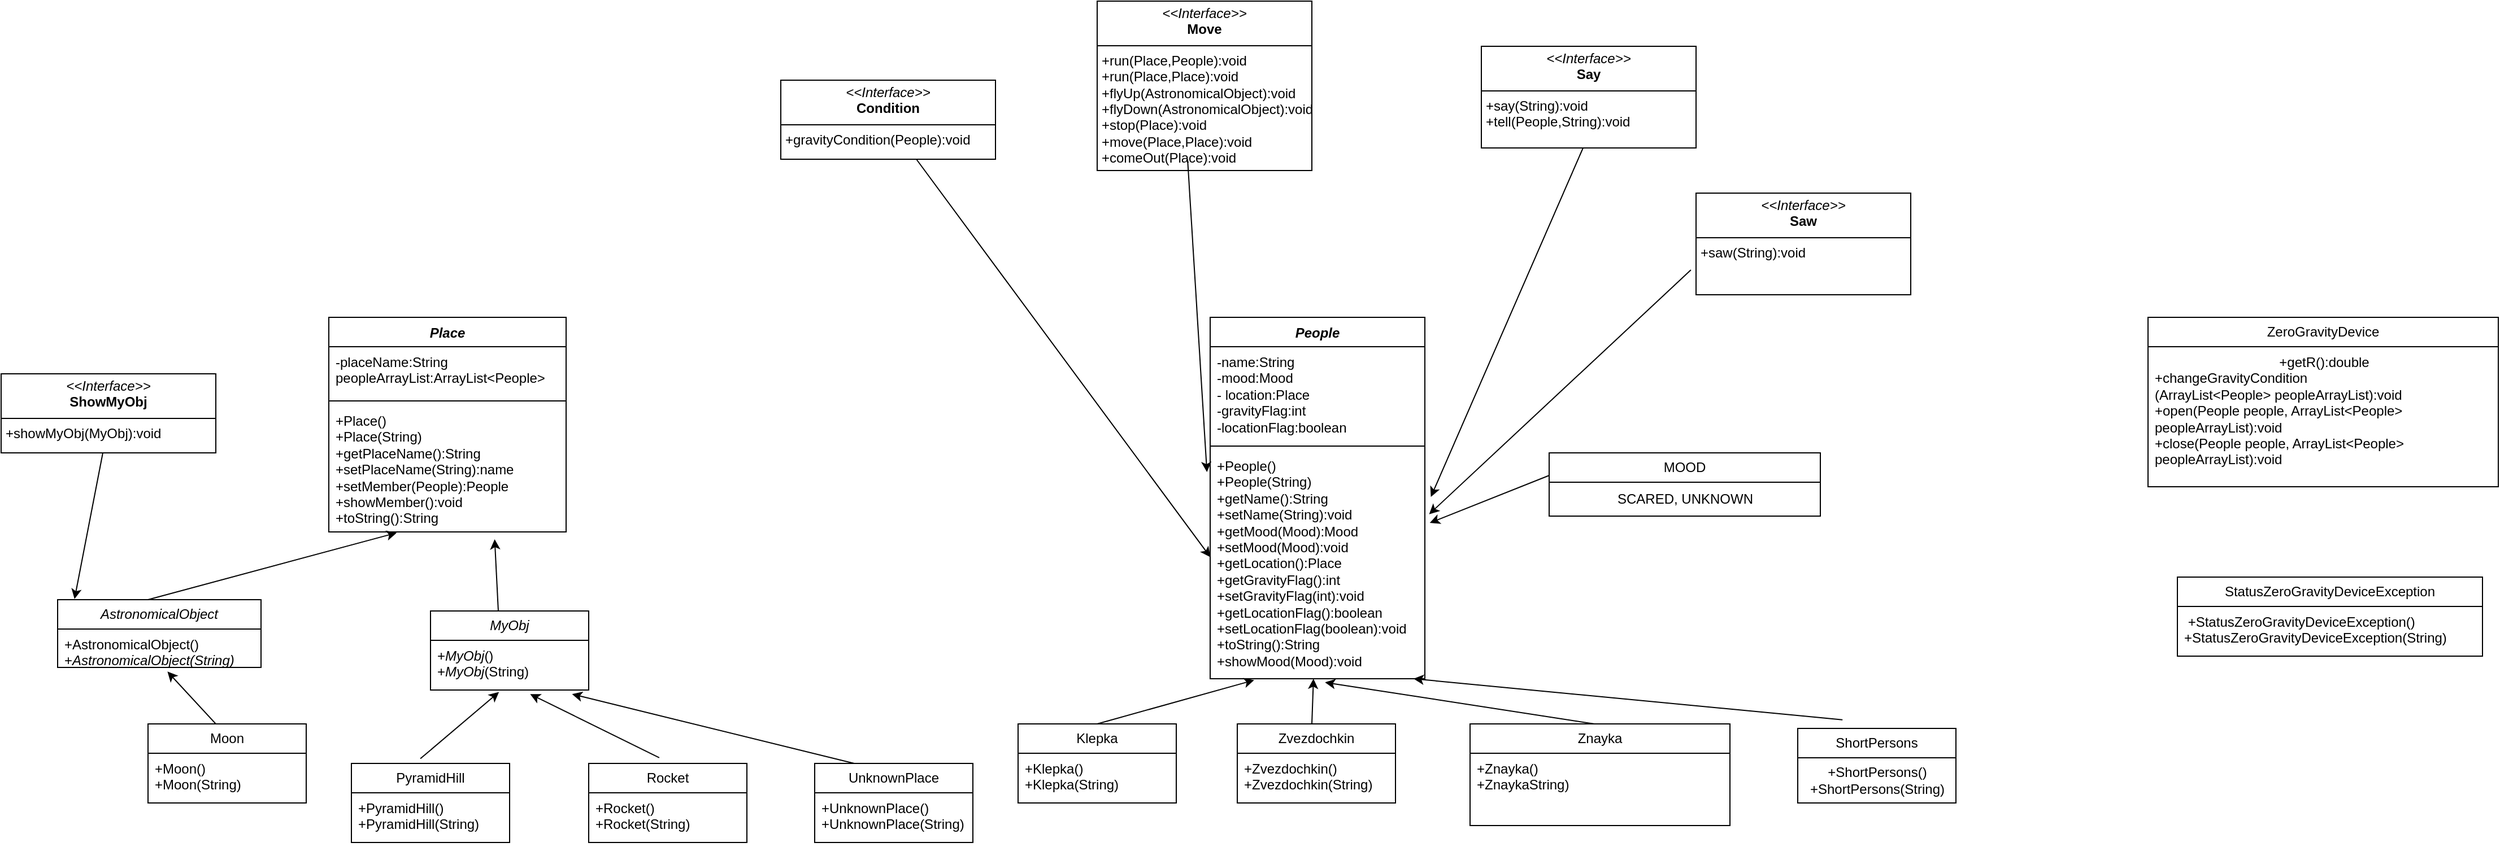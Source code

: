 <mxfile version="25.0.3">
  <diagram id="C5RBs43oDa-KdzZeNtuy" name="Page-1">
    <mxGraphModel dx="1801" dy="1652" grid="1" gridSize="10" guides="1" tooltips="1" connect="1" arrows="1" fold="1" page="1" pageScale="1" pageWidth="827" pageHeight="1169" math="0" shadow="0">
      <root>
        <mxCell id="WIyWlLk6GJQsqaUBKTNV-0" />
        <mxCell id="WIyWlLk6GJQsqaUBKTNV-1" parent="WIyWlLk6GJQsqaUBKTNV-0" />
        <mxCell id="qqMjI8lRrYb-x9k9qRwa-0" value="&lt;i&gt;People&lt;/i&gt;" style="swimlane;fontStyle=1;align=center;verticalAlign=top;childLayout=stackLayout;horizontal=1;startSize=26;horizontalStack=0;resizeParent=1;resizeParentMax=0;resizeLast=0;collapsible=1;marginBottom=0;whiteSpace=wrap;html=1;" parent="WIyWlLk6GJQsqaUBKTNV-1" vertex="1">
          <mxGeometry x="250" y="190" width="190" height="320" as="geometry" />
        </mxCell>
        <mxCell id="qqMjI8lRrYb-x9k9qRwa-1" value="-name:String&lt;div&gt;-mood:Mood&lt;/div&gt;&lt;div&gt;- location:Place&lt;/div&gt;&lt;div&gt;-gravityFlag:int&lt;/div&gt;&lt;div&gt;-locationFlag:boolean&lt;/div&gt;" style="text;strokeColor=none;fillColor=none;align=left;verticalAlign=top;spacingLeft=4;spacingRight=4;overflow=hidden;rotatable=0;points=[[0,0.5],[1,0.5]];portConstraint=eastwest;whiteSpace=wrap;html=1;" parent="qqMjI8lRrYb-x9k9qRwa-0" vertex="1">
          <mxGeometry y="26" width="190" height="84" as="geometry" />
        </mxCell>
        <mxCell id="qqMjI8lRrYb-x9k9qRwa-2" value="" style="line;strokeWidth=1;fillColor=none;align=left;verticalAlign=middle;spacingTop=-1;spacingLeft=3;spacingRight=3;rotatable=0;labelPosition=right;points=[];portConstraint=eastwest;strokeColor=inherit;" parent="qqMjI8lRrYb-x9k9qRwa-0" vertex="1">
          <mxGeometry y="110" width="190" height="8" as="geometry" />
        </mxCell>
        <mxCell id="qqMjI8lRrYb-x9k9qRwa-3" value="+People()&lt;div&gt;+People(String)&lt;/div&gt;&lt;div&gt;+getName():String&lt;/div&gt;&lt;div&gt;+setName(String):void&lt;/div&gt;&lt;div&gt;+getMood(Mood):Mood&lt;/div&gt;&lt;div&gt;+setMood(Mood):void&lt;/div&gt;&lt;div&gt;+getLocation():Place&lt;/div&gt;&lt;div&gt;+getGravityFlag():int&lt;/div&gt;&lt;div&gt;+setGravityFlag(int):void&lt;/div&gt;&lt;div&gt;+getLocationFlag():boolean&lt;/div&gt;&lt;div&gt;+setLocationFlag(boolean):void&lt;/div&gt;&lt;div&gt;+toString():String&lt;/div&gt;&lt;div&gt;+showMood(Mood):void&lt;/div&gt;" style="text;strokeColor=none;fillColor=none;align=left;verticalAlign=top;spacingLeft=4;spacingRight=4;overflow=hidden;rotatable=0;points=[[0,0.5],[1,0.5]];portConstraint=eastwest;whiteSpace=wrap;html=1;" parent="qqMjI8lRrYb-x9k9qRwa-0" vertex="1">
          <mxGeometry y="118" width="190" height="202" as="geometry" />
        </mxCell>
        <mxCell id="qqMjI8lRrYb-x9k9qRwa-16" value="" style="endArrow=classic;html=1;rounded=0;" parent="qqMjI8lRrYb-x9k9qRwa-0" target="qqMjI8lRrYb-x9k9qRwa-3" edge="1">
          <mxGeometry width="50" height="50" relative="1" as="geometry">
            <mxPoint x="90" y="360" as="sourcePoint" />
            <mxPoint x="140" y="310" as="targetPoint" />
          </mxGeometry>
        </mxCell>
        <mxCell id="qqMjI8lRrYb-x9k9qRwa-4" value="Klepka" style="swimlane;fontStyle=0;childLayout=stackLayout;horizontal=1;startSize=26;fillColor=none;horizontalStack=0;resizeParent=1;resizeParentMax=0;resizeLast=0;collapsible=1;marginBottom=0;whiteSpace=wrap;html=1;" parent="WIyWlLk6GJQsqaUBKTNV-1" vertex="1">
          <mxGeometry x="80" y="550" width="140" height="70" as="geometry" />
        </mxCell>
        <mxCell id="qqMjI8lRrYb-x9k9qRwa-6" value="+Klepka()&lt;div&gt;+Klepka(String)&lt;/div&gt;" style="text;strokeColor=none;fillColor=none;align=left;verticalAlign=top;spacingLeft=4;spacingRight=4;overflow=hidden;rotatable=0;points=[[0,0.5],[1,0.5]];portConstraint=eastwest;whiteSpace=wrap;html=1;" parent="qqMjI8lRrYb-x9k9qRwa-4" vertex="1">
          <mxGeometry y="26" width="140" height="44" as="geometry" />
        </mxCell>
        <mxCell id="qqMjI8lRrYb-x9k9qRwa-8" value="Zvezdochkin" style="swimlane;fontStyle=0;childLayout=stackLayout;horizontal=1;startSize=26;fillColor=none;horizontalStack=0;resizeParent=1;resizeParentMax=0;resizeLast=0;collapsible=1;marginBottom=0;whiteSpace=wrap;html=1;" parent="WIyWlLk6GJQsqaUBKTNV-1" vertex="1">
          <mxGeometry x="274" y="550" width="140" height="70" as="geometry" />
        </mxCell>
        <mxCell id="qqMjI8lRrYb-x9k9qRwa-9" value="+&lt;span style=&quot;text-align: center;&quot;&gt;Zvezdochkin&lt;/span&gt;()&lt;div&gt;+&lt;span style=&quot;text-align: center;&quot;&gt;Zvezdochkin&lt;/span&gt;(String)&lt;/div&gt;" style="text;strokeColor=none;fillColor=none;align=left;verticalAlign=top;spacingLeft=4;spacingRight=4;overflow=hidden;rotatable=0;points=[[0,0.5],[1,0.5]];portConstraint=eastwest;whiteSpace=wrap;html=1;" parent="qqMjI8lRrYb-x9k9qRwa-8" vertex="1">
          <mxGeometry y="26" width="140" height="44" as="geometry" />
        </mxCell>
        <mxCell id="qqMjI8lRrYb-x9k9qRwa-11" value="Znayka" style="swimlane;fontStyle=0;childLayout=stackLayout;horizontal=1;startSize=26;fillColor=none;horizontalStack=0;resizeParent=1;resizeParentMax=0;resizeLast=0;collapsible=1;marginBottom=0;whiteSpace=wrap;html=1;" parent="WIyWlLk6GJQsqaUBKTNV-1" vertex="1">
          <mxGeometry x="480" y="550" width="230" height="90" as="geometry" />
        </mxCell>
        <mxCell id="qqMjI8lRrYb-x9k9qRwa-12" value="+&lt;span style=&quot;text-align: center;&quot;&gt;Znayka&lt;/span&gt;()&lt;div&gt;+&lt;span style=&quot;text-align: center;&quot;&gt;Znayka&lt;/span&gt;String)&lt;/div&gt;&lt;div&gt;&lt;br&gt;&lt;/div&gt;" style="text;strokeColor=none;fillColor=none;align=left;verticalAlign=top;spacingLeft=4;spacingRight=4;overflow=hidden;rotatable=0;points=[[0,0.5],[1,0.5]];portConstraint=eastwest;whiteSpace=wrap;html=1;" parent="qqMjI8lRrYb-x9k9qRwa-11" vertex="1">
          <mxGeometry y="26" width="230" height="64" as="geometry" />
        </mxCell>
        <mxCell id="qqMjI8lRrYb-x9k9qRwa-15" value="" style="endArrow=classic;html=1;rounded=0;entryX=0.205;entryY=1.006;entryDx=0;entryDy=0;entryPerimeter=0;" parent="WIyWlLk6GJQsqaUBKTNV-1" target="qqMjI8lRrYb-x9k9qRwa-3" edge="1">
          <mxGeometry width="50" height="50" relative="1" as="geometry">
            <mxPoint x="150" y="550" as="sourcePoint" />
            <mxPoint x="280" y="520" as="targetPoint" />
          </mxGeometry>
        </mxCell>
        <mxCell id="qqMjI8lRrYb-x9k9qRwa-17" value="" style="endArrow=classic;html=1;rounded=0;entryX=0.535;entryY=1.016;entryDx=0;entryDy=0;entryPerimeter=0;" parent="WIyWlLk6GJQsqaUBKTNV-1" target="qqMjI8lRrYb-x9k9qRwa-3" edge="1">
          <mxGeometry width="50" height="50" relative="1" as="geometry">
            <mxPoint x="590" y="550" as="sourcePoint" />
            <mxPoint x="640" y="500" as="targetPoint" />
          </mxGeometry>
        </mxCell>
        <mxCell id="qqMjI8lRrYb-x9k9qRwa-18" value="StatusZeroGravityDeviceException" style="swimlane;fontStyle=0;childLayout=stackLayout;horizontal=1;startSize=26;fillColor=none;horizontalStack=0;resizeParent=1;resizeParentMax=0;resizeLast=0;collapsible=1;marginBottom=0;whiteSpace=wrap;html=1;" parent="WIyWlLk6GJQsqaUBKTNV-1" vertex="1">
          <mxGeometry x="1106" y="420" width="270" height="70" as="geometry" />
        </mxCell>
        <mxCell id="qqMjI8lRrYb-x9k9qRwa-19" value="&amp;nbsp;+&lt;span style=&quot;text-align: center;&quot;&gt;StatusZeroGravityDeviceException()&lt;/span&gt;&lt;div&gt;&lt;span style=&quot;text-align: center;&quot;&gt;+&lt;/span&gt;&lt;span style=&quot;text-align: center; background-color: initial;&quot;&gt;StatusZeroGravityDeviceException(String)&lt;/span&gt;&lt;/div&gt;" style="text;strokeColor=none;fillColor=none;align=left;verticalAlign=top;spacingLeft=4;spacingRight=4;overflow=hidden;rotatable=0;points=[[0,0.5],[1,0.5]];portConstraint=eastwest;whiteSpace=wrap;html=1;" parent="qqMjI8lRrYb-x9k9qRwa-18" vertex="1">
          <mxGeometry y="26" width="270" height="44" as="geometry" />
        </mxCell>
        <mxCell id="qqMjI8lRrYb-x9k9qRwa-22" value="ZeroGravityDevice" style="swimlane;fontStyle=0;childLayout=stackLayout;horizontal=1;startSize=26;fillColor=none;horizontalStack=0;resizeParent=1;resizeParentMax=0;resizeLast=0;collapsible=1;marginBottom=0;whiteSpace=wrap;html=1;" parent="WIyWlLk6GJQsqaUBKTNV-1" vertex="1">
          <mxGeometry x="1080" y="190" width="310" height="150" as="geometry" />
        </mxCell>
        <mxCell id="qqMjI8lRrYb-x9k9qRwa-23" value="&lt;div style=&quot;text-align: center;&quot;&gt;&lt;span style=&quot;background-color: initial;&quot;&gt;+getR():double&lt;/span&gt;&lt;/div&gt;&lt;div style=&quot;text-align: center;&quot;&gt;&lt;div style=&quot;text-align: left;&quot;&gt;+changeGravityCondition&lt;/div&gt;&lt;div style=&quot;text-align: left;&quot;&gt;(ArrayList&amp;lt;People&amp;gt; peopleArrayList):void&lt;/div&gt;&lt;div style=&quot;text-align: left;&quot;&gt;+open(People people, ArrayList&amp;lt;People&amp;gt; peopleArrayList):void&lt;/div&gt;&lt;div style=&quot;text-align: left;&quot;&gt;+close(People people, ArrayList&amp;lt;People&amp;gt; peopleArrayList):void&lt;/div&gt;&lt;/div&gt;&lt;div style=&quot;text-align: center;&quot;&gt;&lt;span style=&quot;background-color: initial;&quot;&gt;&lt;br&gt;&lt;/span&gt;&lt;/div&gt;&lt;div style=&quot;text-align: center;&quot;&gt;&lt;br&gt;&lt;/div&gt;" style="text;strokeColor=none;fillColor=none;align=left;verticalAlign=top;spacingLeft=4;spacingRight=4;overflow=hidden;rotatable=0;points=[[0,0.5],[1,0.5]];portConstraint=eastwest;whiteSpace=wrap;html=1;" parent="qqMjI8lRrYb-x9k9qRwa-22" vertex="1">
          <mxGeometry y="26" width="310" height="124" as="geometry" />
        </mxCell>
        <mxCell id="qqMjI8lRrYb-x9k9qRwa-27" value="&lt;i&gt;Place&lt;/i&gt;" style="swimlane;fontStyle=1;align=center;verticalAlign=top;childLayout=stackLayout;horizontal=1;startSize=26;horizontalStack=0;resizeParent=1;resizeParentMax=0;resizeLast=0;collapsible=1;marginBottom=0;whiteSpace=wrap;html=1;" parent="WIyWlLk6GJQsqaUBKTNV-1" vertex="1">
          <mxGeometry x="-530" y="190" width="210" height="190" as="geometry" />
        </mxCell>
        <mxCell id="qqMjI8lRrYb-x9k9qRwa-28" value="-placeName:String&lt;div&gt;peopleArrayList:ArrayList&amp;lt;People&amp;gt;&lt;/div&gt;" style="text;strokeColor=none;fillColor=none;align=left;verticalAlign=top;spacingLeft=4;spacingRight=4;overflow=hidden;rotatable=0;points=[[0,0.5],[1,0.5]];portConstraint=eastwest;whiteSpace=wrap;html=1;" parent="qqMjI8lRrYb-x9k9qRwa-27" vertex="1">
          <mxGeometry y="26" width="210" height="44" as="geometry" />
        </mxCell>
        <mxCell id="qqMjI8lRrYb-x9k9qRwa-29" value="" style="line;strokeWidth=1;fillColor=none;align=left;verticalAlign=middle;spacingTop=-1;spacingLeft=3;spacingRight=3;rotatable=0;labelPosition=right;points=[];portConstraint=eastwest;strokeColor=inherit;" parent="qqMjI8lRrYb-x9k9qRwa-27" vertex="1">
          <mxGeometry y="70" width="210" height="8" as="geometry" />
        </mxCell>
        <mxCell id="qqMjI8lRrYb-x9k9qRwa-30" value="+Place()&lt;div&gt;+Place(String)&lt;/div&gt;&lt;div&gt;+getPlaceName():String&lt;/div&gt;&lt;div&gt;+setPlaceName(String):name&lt;/div&gt;&lt;div&gt;+setMember(People):People&lt;/div&gt;&lt;div&gt;+showMember():void&lt;/div&gt;&lt;div&gt;+toString():String&lt;/div&gt;" style="text;strokeColor=none;fillColor=none;align=left;verticalAlign=top;spacingLeft=4;spacingRight=4;overflow=hidden;rotatable=0;points=[[0,0.5],[1,0.5]];portConstraint=eastwest;whiteSpace=wrap;html=1;" parent="qqMjI8lRrYb-x9k9qRwa-27" vertex="1">
          <mxGeometry y="78" width="210" height="112" as="geometry" />
        </mxCell>
        <mxCell id="qqMjI8lRrYb-x9k9qRwa-38" value="&lt;i&gt;AstronomicalObject&lt;/i&gt;" style="swimlane;fontStyle=0;childLayout=stackLayout;horizontal=1;startSize=26;fillColor=none;horizontalStack=0;resizeParent=1;resizeParentMax=0;resizeLast=0;collapsible=1;marginBottom=0;whiteSpace=wrap;html=1;" parent="WIyWlLk6GJQsqaUBKTNV-1" vertex="1">
          <mxGeometry x="-770" y="440" width="180" height="60" as="geometry" />
        </mxCell>
        <mxCell id="qqMjI8lRrYb-x9k9qRwa-39" value="+AstronomicalObject()&lt;div&gt;+&lt;i style=&quot;background-color: initial; text-align: center;&quot;&gt;AstronomicalObject(String)&lt;/i&gt;&lt;/div&gt;&lt;div&gt;&lt;br&gt;&lt;/div&gt;&lt;div&gt;&lt;i style=&quot;background-color: initial; text-align: center;&quot;&gt;&lt;br&gt;&lt;/i&gt;&lt;/div&gt;" style="text;strokeColor=none;fillColor=none;align=left;verticalAlign=top;spacingLeft=4;spacingRight=4;overflow=hidden;rotatable=0;points=[[0,0.5],[1,0.5]];portConstraint=eastwest;whiteSpace=wrap;html=1;" parent="qqMjI8lRrYb-x9k9qRwa-38" vertex="1">
          <mxGeometry y="26" width="180" height="34" as="geometry" />
        </mxCell>
        <mxCell id="qqMjI8lRrYb-x9k9qRwa-46" value="Moon" style="swimlane;fontStyle=0;childLayout=stackLayout;horizontal=1;startSize=26;fillColor=none;horizontalStack=0;resizeParent=1;resizeParentMax=0;resizeLast=0;collapsible=1;marginBottom=0;whiteSpace=wrap;html=1;" parent="WIyWlLk6GJQsqaUBKTNV-1" vertex="1">
          <mxGeometry x="-690" y="550" width="140" height="70" as="geometry" />
        </mxCell>
        <mxCell id="qqMjI8lRrYb-x9k9qRwa-47" value="+&lt;span style=&quot;text-align: center;&quot;&gt;Moon&lt;/span&gt;()&lt;div&gt;+&lt;span style=&quot;text-align: center;&quot;&gt;Moon&lt;/span&gt;(String)&lt;/div&gt;" style="text;strokeColor=none;fillColor=none;align=left;verticalAlign=top;spacingLeft=4;spacingRight=4;overflow=hidden;rotatable=0;points=[[0,0.5],[1,0.5]];portConstraint=eastwest;whiteSpace=wrap;html=1;" parent="qqMjI8lRrYb-x9k9qRwa-46" vertex="1">
          <mxGeometry y="26" width="140" height="44" as="geometry" />
        </mxCell>
        <mxCell id="qqMjI8lRrYb-x9k9qRwa-48" value="" style="endArrow=classic;html=1;rounded=0;entryX=0.286;entryY=1.007;entryDx=0;entryDy=0;entryPerimeter=0;" parent="WIyWlLk6GJQsqaUBKTNV-1" target="qqMjI8lRrYb-x9k9qRwa-30" edge="1">
          <mxGeometry width="50" height="50" relative="1" as="geometry">
            <mxPoint x="-690" y="440" as="sourcePoint" />
            <mxPoint x="-640" y="390" as="targetPoint" />
          </mxGeometry>
        </mxCell>
        <mxCell id="qqMjI8lRrYb-x9k9qRwa-50" value="" style="endArrow=classic;html=1;rounded=0;entryX=0.54;entryY=1.108;entryDx=0;entryDy=0;entryPerimeter=0;" parent="WIyWlLk6GJQsqaUBKTNV-1" target="qqMjI8lRrYb-x9k9qRwa-39" edge="1">
          <mxGeometry width="50" height="50" relative="1" as="geometry">
            <mxPoint x="-630" y="550" as="sourcePoint" />
            <mxPoint x="-580" y="500" as="targetPoint" />
          </mxGeometry>
        </mxCell>
        <mxCell id="qqMjI8lRrYb-x9k9qRwa-52" value="&lt;i&gt;MyObj&lt;/i&gt;" style="swimlane;fontStyle=0;childLayout=stackLayout;horizontal=1;startSize=26;fillColor=none;horizontalStack=0;resizeParent=1;resizeParentMax=0;resizeLast=0;collapsible=1;marginBottom=0;whiteSpace=wrap;html=1;" parent="WIyWlLk6GJQsqaUBKTNV-1" vertex="1">
          <mxGeometry x="-440" y="450" width="140" height="70" as="geometry" />
        </mxCell>
        <mxCell id="qqMjI8lRrYb-x9k9qRwa-53" value="+&lt;i style=&quot;text-align: center;&quot;&gt;MyObj&lt;/i&gt;()&lt;div&gt;+&lt;i style=&quot;text-align: center;&quot;&gt;MyObj&lt;/i&gt;(String)&lt;/div&gt;" style="text;strokeColor=none;fillColor=none;align=left;verticalAlign=top;spacingLeft=4;spacingRight=4;overflow=hidden;rotatable=0;points=[[0,0.5],[1,0.5]];portConstraint=eastwest;whiteSpace=wrap;html=1;" parent="qqMjI8lRrYb-x9k9qRwa-52" vertex="1">
          <mxGeometry y="26" width="140" height="44" as="geometry" />
        </mxCell>
        <mxCell id="qqMjI8lRrYb-x9k9qRwa-55" value="PyramidHill" style="swimlane;fontStyle=0;childLayout=stackLayout;horizontal=1;startSize=26;fillColor=none;horizontalStack=0;resizeParent=1;resizeParentMax=0;resizeLast=0;collapsible=1;marginBottom=0;whiteSpace=wrap;html=1;" parent="WIyWlLk6GJQsqaUBKTNV-1" vertex="1">
          <mxGeometry x="-510" y="585" width="140" height="70" as="geometry" />
        </mxCell>
        <mxCell id="qqMjI8lRrYb-x9k9qRwa-56" value="+&lt;span style=&quot;text-align: center;&quot;&gt;PyramidHill(&lt;/span&gt;)&lt;div&gt;+&lt;span style=&quot;text-align: center;&quot;&gt;PyramidHill&lt;/span&gt;(String)&lt;/div&gt;" style="text;strokeColor=none;fillColor=none;align=left;verticalAlign=top;spacingLeft=4;spacingRight=4;overflow=hidden;rotatable=0;points=[[0,0.5],[1,0.5]];portConstraint=eastwest;whiteSpace=wrap;html=1;" parent="qqMjI8lRrYb-x9k9qRwa-55" vertex="1">
          <mxGeometry y="26" width="140" height="44" as="geometry" />
        </mxCell>
        <mxCell id="qqMjI8lRrYb-x9k9qRwa-58" value="Rocket" style="swimlane;fontStyle=0;childLayout=stackLayout;horizontal=1;startSize=26;fillColor=none;horizontalStack=0;resizeParent=1;resizeParentMax=0;resizeLast=0;collapsible=1;marginBottom=0;whiteSpace=wrap;html=1;" parent="WIyWlLk6GJQsqaUBKTNV-1" vertex="1">
          <mxGeometry x="-300" y="585" width="140" height="70" as="geometry" />
        </mxCell>
        <mxCell id="qqMjI8lRrYb-x9k9qRwa-59" value="+&lt;span style=&quot;text-align: center;&quot;&gt;Rocket&lt;/span&gt;&lt;span style=&quot;text-align: center;&quot;&gt;(&lt;/span&gt;)&lt;div&gt;+&lt;span style=&quot;text-align: center;&quot;&gt;Rocket&lt;/span&gt;(String)&lt;/div&gt;" style="text;strokeColor=none;fillColor=none;align=left;verticalAlign=top;spacingLeft=4;spacingRight=4;overflow=hidden;rotatable=0;points=[[0,0.5],[1,0.5]];portConstraint=eastwest;whiteSpace=wrap;html=1;" parent="qqMjI8lRrYb-x9k9qRwa-58" vertex="1">
          <mxGeometry y="26" width="140" height="44" as="geometry" />
        </mxCell>
        <mxCell id="qqMjI8lRrYb-x9k9qRwa-60" value="UnknownPlace" style="swimlane;fontStyle=0;childLayout=stackLayout;horizontal=1;startSize=26;fillColor=none;horizontalStack=0;resizeParent=1;resizeParentMax=0;resizeLast=0;collapsible=1;marginBottom=0;whiteSpace=wrap;html=1;" parent="WIyWlLk6GJQsqaUBKTNV-1" vertex="1">
          <mxGeometry x="-100" y="585" width="140" height="70" as="geometry" />
        </mxCell>
        <mxCell id="qqMjI8lRrYb-x9k9qRwa-61" value="+&lt;span style=&quot;text-align: center;&quot;&gt;UnknownPlace&lt;/span&gt;&lt;span style=&quot;text-align: center;&quot;&gt;(&lt;/span&gt;)&lt;div&gt;+&lt;span style=&quot;text-align: center;&quot;&gt;UnknownPlace&lt;/span&gt;(String)&lt;/div&gt;" style="text;strokeColor=none;fillColor=none;align=left;verticalAlign=top;spacingLeft=4;spacingRight=4;overflow=hidden;rotatable=0;points=[[0,0.5],[1,0.5]];portConstraint=eastwest;whiteSpace=wrap;html=1;" parent="qqMjI8lRrYb-x9k9qRwa-60" vertex="1">
          <mxGeometry y="26" width="140" height="44" as="geometry" />
        </mxCell>
        <mxCell id="qqMjI8lRrYb-x9k9qRwa-62" value="" style="endArrow=classic;html=1;rounded=0;exitX=0.436;exitY=-0.06;exitDx=0;exitDy=0;exitPerimeter=0;entryX=0.433;entryY=1.04;entryDx=0;entryDy=0;entryPerimeter=0;" parent="WIyWlLk6GJQsqaUBKTNV-1" source="qqMjI8lRrYb-x9k9qRwa-55" target="qqMjI8lRrYb-x9k9qRwa-53" edge="1">
          <mxGeometry width="50" height="50" relative="1" as="geometry">
            <mxPoint x="-450" y="590" as="sourcePoint" />
            <mxPoint x="-380" y="520" as="targetPoint" />
          </mxGeometry>
        </mxCell>
        <mxCell id="qqMjI8lRrYb-x9k9qRwa-63" value="" style="endArrow=classic;html=1;rounded=0;entryX=0.63;entryY=1.083;entryDx=0;entryDy=0;entryPerimeter=0;exitX=0.446;exitY=-0.073;exitDx=0;exitDy=0;exitPerimeter=0;" parent="WIyWlLk6GJQsqaUBKTNV-1" source="qqMjI8lRrYb-x9k9qRwa-58" target="qqMjI8lRrYb-x9k9qRwa-53" edge="1">
          <mxGeometry width="50" height="50" relative="1" as="geometry">
            <mxPoint x="-250" y="590" as="sourcePoint" />
            <mxPoint x="-200" y="540" as="targetPoint" />
          </mxGeometry>
        </mxCell>
        <mxCell id="qqMjI8lRrYb-x9k9qRwa-64" value="" style="endArrow=classic;html=1;rounded=0;entryX=0.895;entryY=1.083;entryDx=0;entryDy=0;entryPerimeter=0;exitX=0.25;exitY=0;exitDx=0;exitDy=0;" parent="WIyWlLk6GJQsqaUBKTNV-1" source="qqMjI8lRrYb-x9k9qRwa-60" target="qqMjI8lRrYb-x9k9qRwa-53" edge="1">
          <mxGeometry width="50" height="50" relative="1" as="geometry">
            <mxPoint x="-70" y="590" as="sourcePoint" />
            <mxPoint x="-20" y="540" as="targetPoint" />
          </mxGeometry>
        </mxCell>
        <mxCell id="qqMjI8lRrYb-x9k9qRwa-67" value="" style="endArrow=classic;html=1;rounded=0;entryX=0.699;entryY=1.058;entryDx=0;entryDy=0;entryPerimeter=0;" parent="WIyWlLk6GJQsqaUBKTNV-1" target="qqMjI8lRrYb-x9k9qRwa-30" edge="1">
          <mxGeometry width="50" height="50" relative="1" as="geometry">
            <mxPoint x="-380" y="450" as="sourcePoint" />
            <mxPoint x="-330" y="400" as="targetPoint" />
          </mxGeometry>
        </mxCell>
        <mxCell id="qqMjI8lRrYb-x9k9qRwa-73" value="&lt;p style=&quot;margin:0px;margin-top:4px;text-align:center;&quot;&gt;&lt;i&gt;&amp;lt;&amp;lt;Interface&amp;gt;&amp;gt;&lt;/i&gt;&lt;br&gt;&lt;b&gt;Condition&lt;/b&gt;&lt;/p&gt;&lt;hr size=&quot;1&quot; style=&quot;border-style:solid;&quot;&gt;&lt;p style=&quot;margin:0px;margin-left:4px;&quot;&gt;&lt;/p&gt;&lt;p style=&quot;margin:0px;margin-left:4px;&quot;&gt;+gravityCondition(People):void&lt;/p&gt;" style="verticalAlign=top;align=left;overflow=fill;html=1;whiteSpace=wrap;" parent="WIyWlLk6GJQsqaUBKTNV-1" vertex="1">
          <mxGeometry x="-130" y="-20" width="190" height="70" as="geometry" />
        </mxCell>
        <mxCell id="qqMjI8lRrYb-x9k9qRwa-74" value="&lt;p style=&quot;margin:0px;margin-top:4px;text-align:center;&quot;&gt;&lt;i&gt;&amp;lt;&amp;lt;Interface&amp;gt;&amp;gt;&lt;/i&gt;&lt;br&gt;&lt;b&gt;Move&lt;/b&gt;&lt;/p&gt;&lt;hr size=&quot;1&quot; style=&quot;border-style:solid;&quot;&gt;&lt;p style=&quot;margin:0px;margin-left:4px;&quot;&gt;&lt;/p&gt;&lt;p style=&quot;margin:0px;margin-left:4px;&quot;&gt;+run(Place,People):void&lt;/p&gt;&lt;p style=&quot;margin:0px;margin-left:4px;&quot;&gt;+run(Place,Place):void&lt;/p&gt;&lt;p style=&quot;margin:0px;margin-left:4px;&quot;&gt;+flyUp(AstronomicalObject):void&lt;/p&gt;&lt;p style=&quot;margin:0px;margin-left:4px;&quot;&gt;+flyDown(AstronomicalObject):void&lt;/p&gt;&lt;p style=&quot;margin:0px;margin-left:4px;&quot;&gt;+stop(Place):void&lt;/p&gt;&lt;p style=&quot;margin:0px;margin-left:4px;&quot;&gt;+move(Place,Place):void&lt;/p&gt;&lt;p style=&quot;margin:0px;margin-left:4px;&quot;&gt;+comeOut(Place):void&lt;/p&gt;" style="verticalAlign=top;align=left;overflow=fill;html=1;whiteSpace=wrap;" parent="WIyWlLk6GJQsqaUBKTNV-1" vertex="1">
          <mxGeometry x="150" y="-90" width="190" height="150" as="geometry" />
        </mxCell>
        <mxCell id="qqMjI8lRrYb-x9k9qRwa-76" value="&lt;p style=&quot;margin:0px;margin-top:4px;text-align:center;&quot;&gt;&lt;i&gt;&amp;lt;&amp;lt;Interface&amp;gt;&amp;gt;&lt;/i&gt;&lt;br&gt;&lt;b&gt;Say&lt;/b&gt;&lt;/p&gt;&lt;hr size=&quot;1&quot; style=&quot;border-style:solid;&quot;&gt;&lt;p style=&quot;margin:0px;margin-left:4px;&quot;&gt;&lt;/p&gt;&lt;p style=&quot;margin:0px;margin-left:4px;&quot;&gt;+say(String):void&lt;/p&gt;&lt;p style=&quot;margin:0px;margin-left:4px;&quot;&gt;+tell(People,String):void&lt;/p&gt;" style="verticalAlign=top;align=left;overflow=fill;html=1;whiteSpace=wrap;" parent="WIyWlLk6GJQsqaUBKTNV-1" vertex="1">
          <mxGeometry x="490" y="-50" width="190" height="90" as="geometry" />
        </mxCell>
        <mxCell id="qqMjI8lRrYb-x9k9qRwa-79" value="" style="endArrow=classic;html=1;rounded=0;entryX=0.001;entryY=0.467;entryDx=0;entryDy=0;entryPerimeter=0;" parent="WIyWlLk6GJQsqaUBKTNV-1" target="qqMjI8lRrYb-x9k9qRwa-3" edge="1">
          <mxGeometry width="50" height="50" relative="1" as="geometry">
            <mxPoint x="-10" y="50" as="sourcePoint" />
            <mxPoint x="40" as="targetPoint" />
          </mxGeometry>
        </mxCell>
        <mxCell id="qqMjI8lRrYb-x9k9qRwa-80" value="" style="endArrow=classic;html=1;rounded=0;entryX=-0.015;entryY=0.094;entryDx=0;entryDy=0;entryPerimeter=0;" parent="WIyWlLk6GJQsqaUBKTNV-1" target="qqMjI8lRrYb-x9k9qRwa-3" edge="1">
          <mxGeometry width="50" height="50" relative="1" as="geometry">
            <mxPoint x="230" y="50" as="sourcePoint" />
            <mxPoint x="280" as="targetPoint" />
          </mxGeometry>
        </mxCell>
        <mxCell id="qqMjI8lRrYb-x9k9qRwa-81" value="" style="endArrow=classic;html=1;rounded=0;entryX=1.028;entryY=0.203;entryDx=0;entryDy=0;entryPerimeter=0;" parent="WIyWlLk6GJQsqaUBKTNV-1" target="qqMjI8lRrYb-x9k9qRwa-3" edge="1">
          <mxGeometry width="50" height="50" relative="1" as="geometry">
            <mxPoint x="580" y="40" as="sourcePoint" />
            <mxPoint x="630" y="-10" as="targetPoint" />
          </mxGeometry>
        </mxCell>
        <mxCell id="qqMjI8lRrYb-x9k9qRwa-83" value="&lt;p style=&quot;margin:0px;margin-top:4px;text-align:center;&quot;&gt;&lt;i&gt;&amp;lt;&amp;lt;Interface&amp;gt;&amp;gt;&lt;/i&gt;&lt;br&gt;&lt;b&gt;ShowMyObj&lt;/b&gt;&lt;/p&gt;&lt;hr size=&quot;1&quot; style=&quot;border-style:solid;&quot;&gt;&lt;p style=&quot;margin:0px;margin-left:4px;&quot;&gt;&lt;/p&gt;&lt;p style=&quot;margin:0px;margin-left:4px;&quot;&gt;+showMyObj(MyObj):void&lt;/p&gt;" style="verticalAlign=top;align=left;overflow=fill;html=1;whiteSpace=wrap;" parent="WIyWlLk6GJQsqaUBKTNV-1" vertex="1">
          <mxGeometry x="-820" y="240" width="190" height="70" as="geometry" />
        </mxCell>
        <mxCell id="qqMjI8lRrYb-x9k9qRwa-84" value="" style="endArrow=classic;html=1;rounded=0;entryX=0.083;entryY=-0.01;entryDx=0;entryDy=0;entryPerimeter=0;" parent="WIyWlLk6GJQsqaUBKTNV-1" target="qqMjI8lRrYb-x9k9qRwa-38" edge="1">
          <mxGeometry width="50" height="50" relative="1" as="geometry">
            <mxPoint x="-730" y="310" as="sourcePoint" />
            <mxPoint x="-680" y="260" as="targetPoint" />
          </mxGeometry>
        </mxCell>
        <mxCell id="qqMjI8lRrYb-x9k9qRwa-85" value="ShortPersons" style="swimlane;fontStyle=0;childLayout=stackLayout;horizontal=1;startSize=26;fillColor=none;horizontalStack=0;resizeParent=1;resizeParentMax=0;resizeLast=0;collapsible=1;marginBottom=0;whiteSpace=wrap;html=1;" parent="WIyWlLk6GJQsqaUBKTNV-1" vertex="1">
          <mxGeometry x="770" y="554" width="140" height="66" as="geometry" />
        </mxCell>
        <mxCell id="W2tw8MLwtqeph-Zvwe43-0" value="+ShortPersons()&lt;div&gt;+ShortPersons(String)&lt;/div&gt;" style="text;html=1;align=center;verticalAlign=middle;resizable=0;points=[];autosize=1;strokeColor=none;fillColor=none;" parent="qqMjI8lRrYb-x9k9qRwa-85" vertex="1">
          <mxGeometry y="26" width="140" height="40" as="geometry" />
        </mxCell>
        <mxCell id="IBf1IBXkyTUlRJ0WFAr3-0" value="MOOD" style="swimlane;fontStyle=0;childLayout=stackLayout;horizontal=1;startSize=26;fillColor=none;horizontalStack=0;resizeParent=1;resizeParentMax=0;resizeLast=0;collapsible=1;marginBottom=0;whiteSpace=wrap;html=1;" parent="WIyWlLk6GJQsqaUBKTNV-1" vertex="1">
          <mxGeometry x="550" y="310" width="240" height="56" as="geometry" />
        </mxCell>
        <mxCell id="IBf1IBXkyTUlRJ0WFAr3-5" value="SCARED, UNKNOWN" style="text;html=1;align=center;verticalAlign=middle;resizable=0;points=[];autosize=1;strokeColor=none;fillColor=none;" parent="IBf1IBXkyTUlRJ0WFAr3-0" vertex="1">
          <mxGeometry y="26" width="240" height="30" as="geometry" />
        </mxCell>
        <mxCell id="IBf1IBXkyTUlRJ0WFAr3-6" value="" style="endArrow=classic;html=1;rounded=0;entryX=1.023;entryY=0.317;entryDx=0;entryDy=0;entryPerimeter=0;" parent="WIyWlLk6GJQsqaUBKTNV-1" target="qqMjI8lRrYb-x9k9qRwa-3" edge="1">
          <mxGeometry width="50" height="50" relative="1" as="geometry">
            <mxPoint x="550" y="330" as="sourcePoint" />
            <mxPoint x="600" y="280" as="targetPoint" />
          </mxGeometry>
        </mxCell>
        <mxCell id="W2tw8MLwtqeph-Zvwe43-1" value="" style="endArrow=classic;html=1;rounded=0;entryX=1.032;entryY=0.673;entryDx=0;entryDy=0;entryPerimeter=0;exitX=0.283;exitY=-0.116;exitDx=0;exitDy=0;exitPerimeter=0;" parent="WIyWlLk6GJQsqaUBKTNV-1" source="qqMjI8lRrYb-x9k9qRwa-85" edge="1">
          <mxGeometry width="50" height="50" relative="1" as="geometry">
            <mxPoint x="583.92" y="526.05" as="sourcePoint" />
            <mxPoint x="430.0" y="509.996" as="targetPoint" />
          </mxGeometry>
        </mxCell>
        <mxCell id="zsUM_E0WxcaPfj9BtZW1-2" value="&lt;p style=&quot;margin:0px;margin-top:4px;text-align:center;&quot;&gt;&lt;i&gt;&amp;lt;&amp;lt;Interface&amp;gt;&amp;gt;&lt;/i&gt;&lt;br&gt;&lt;b&gt;Saw&lt;/b&gt;&lt;/p&gt;&lt;hr size=&quot;1&quot; style=&quot;border-style:solid;&quot;&gt;&lt;p style=&quot;margin:0px;margin-left:4px;&quot;&gt;&lt;/p&gt;&lt;p style=&quot;margin:0px;margin-left:4px;&quot;&gt;+saw(String):void&lt;/p&gt;&lt;p style=&quot;margin:0px;margin-left:4px;&quot;&gt;&lt;br&gt;&lt;/p&gt;" style="verticalAlign=top;align=left;overflow=fill;html=1;whiteSpace=wrap;" vertex="1" parent="WIyWlLk6GJQsqaUBKTNV-1">
          <mxGeometry x="680" y="80" width="190" height="90" as="geometry" />
        </mxCell>
        <mxCell id="zsUM_E0WxcaPfj9BtZW1-3" value="" style="endArrow=classic;html=1;rounded=0;exitX=-0.024;exitY=0.756;exitDx=0;exitDy=0;exitPerimeter=0;entryX=1.02;entryY=0.279;entryDx=0;entryDy=0;entryPerimeter=0;" edge="1" parent="WIyWlLk6GJQsqaUBKTNV-1" source="zsUM_E0WxcaPfj9BtZW1-2" target="qqMjI8lRrYb-x9k9qRwa-3">
          <mxGeometry width="50" height="50" relative="1" as="geometry">
            <mxPoint x="560" y="220" as="sourcePoint" />
            <mxPoint x="610" y="170" as="targetPoint" />
          </mxGeometry>
        </mxCell>
      </root>
    </mxGraphModel>
  </diagram>
</mxfile>
